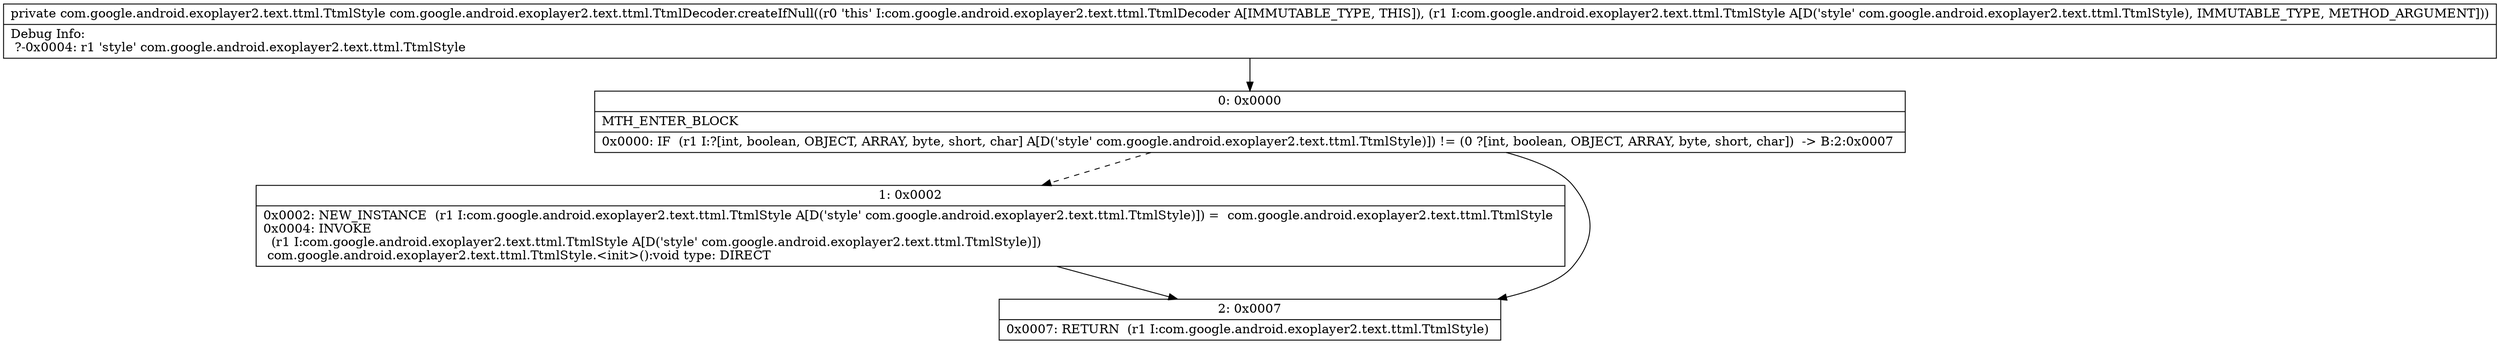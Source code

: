 digraph "CFG forcom.google.android.exoplayer2.text.ttml.TtmlDecoder.createIfNull(Lcom\/google\/android\/exoplayer2\/text\/ttml\/TtmlStyle;)Lcom\/google\/android\/exoplayer2\/text\/ttml\/TtmlStyle;" {
Node_0 [shape=record,label="{0\:\ 0x0000|MTH_ENTER_BLOCK\l|0x0000: IF  (r1 I:?[int, boolean, OBJECT, ARRAY, byte, short, char] A[D('style' com.google.android.exoplayer2.text.ttml.TtmlStyle)]) != (0 ?[int, boolean, OBJECT, ARRAY, byte, short, char])  \-\> B:2:0x0007 \l}"];
Node_1 [shape=record,label="{1\:\ 0x0002|0x0002: NEW_INSTANCE  (r1 I:com.google.android.exoplayer2.text.ttml.TtmlStyle A[D('style' com.google.android.exoplayer2.text.ttml.TtmlStyle)]) =  com.google.android.exoplayer2.text.ttml.TtmlStyle \l0x0004: INVOKE  \l  (r1 I:com.google.android.exoplayer2.text.ttml.TtmlStyle A[D('style' com.google.android.exoplayer2.text.ttml.TtmlStyle)])\l com.google.android.exoplayer2.text.ttml.TtmlStyle.\<init\>():void type: DIRECT \l}"];
Node_2 [shape=record,label="{2\:\ 0x0007|0x0007: RETURN  (r1 I:com.google.android.exoplayer2.text.ttml.TtmlStyle) \l}"];
MethodNode[shape=record,label="{private com.google.android.exoplayer2.text.ttml.TtmlStyle com.google.android.exoplayer2.text.ttml.TtmlDecoder.createIfNull((r0 'this' I:com.google.android.exoplayer2.text.ttml.TtmlDecoder A[IMMUTABLE_TYPE, THIS]), (r1 I:com.google.android.exoplayer2.text.ttml.TtmlStyle A[D('style' com.google.android.exoplayer2.text.ttml.TtmlStyle), IMMUTABLE_TYPE, METHOD_ARGUMENT]))  | Debug Info:\l  ?\-0x0004: r1 'style' com.google.android.exoplayer2.text.ttml.TtmlStyle\l}"];
MethodNode -> Node_0;
Node_0 -> Node_1[style=dashed];
Node_0 -> Node_2;
Node_1 -> Node_2;
}


